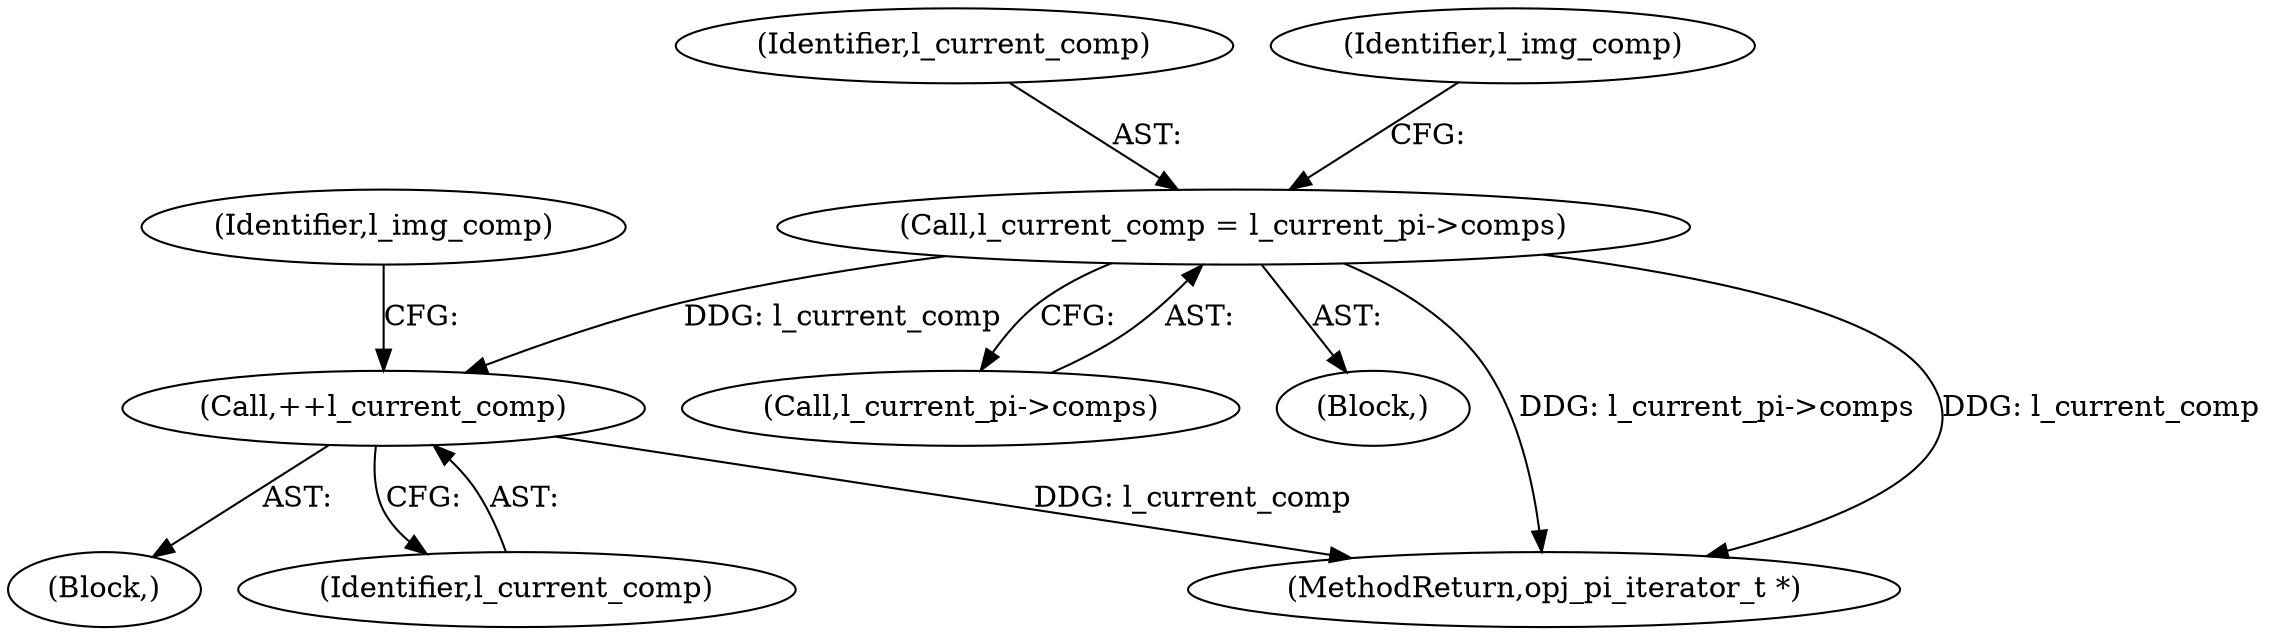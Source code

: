 digraph "0_openjpeg_c16bc057ba3f125051c9966cf1f5b68a05681de4@pointer" {
"1000381" [label="(Call,l_current_comp = l_current_pi->comps)"];
"1000515" [label="(Call,++l_current_comp)"];
"1000381" [label="(Call,l_current_comp = l_current_pi->comps)"];
"1000447" [label="(Block,)"];
"1000518" [label="(Identifier,l_img_comp)"];
"1000382" [label="(Identifier,l_current_comp)"];
"1000383" [label="(Call,l_current_pi->comps)"];
"1000127" [label="(Block,)"];
"1000713" [label="(MethodReturn,opj_pi_iterator_t *)"];
"1000515" [label="(Call,++l_current_comp)"];
"1000387" [label="(Identifier,l_img_comp)"];
"1000516" [label="(Identifier,l_current_comp)"];
"1000381" -> "1000127"  [label="AST: "];
"1000381" -> "1000383"  [label="CFG: "];
"1000382" -> "1000381"  [label="AST: "];
"1000383" -> "1000381"  [label="AST: "];
"1000387" -> "1000381"  [label="CFG: "];
"1000381" -> "1000713"  [label="DDG: l_current_pi->comps"];
"1000381" -> "1000713"  [label="DDG: l_current_comp"];
"1000381" -> "1000515"  [label="DDG: l_current_comp"];
"1000515" -> "1000447"  [label="AST: "];
"1000515" -> "1000516"  [label="CFG: "];
"1000516" -> "1000515"  [label="AST: "];
"1000518" -> "1000515"  [label="CFG: "];
"1000515" -> "1000713"  [label="DDG: l_current_comp"];
}
